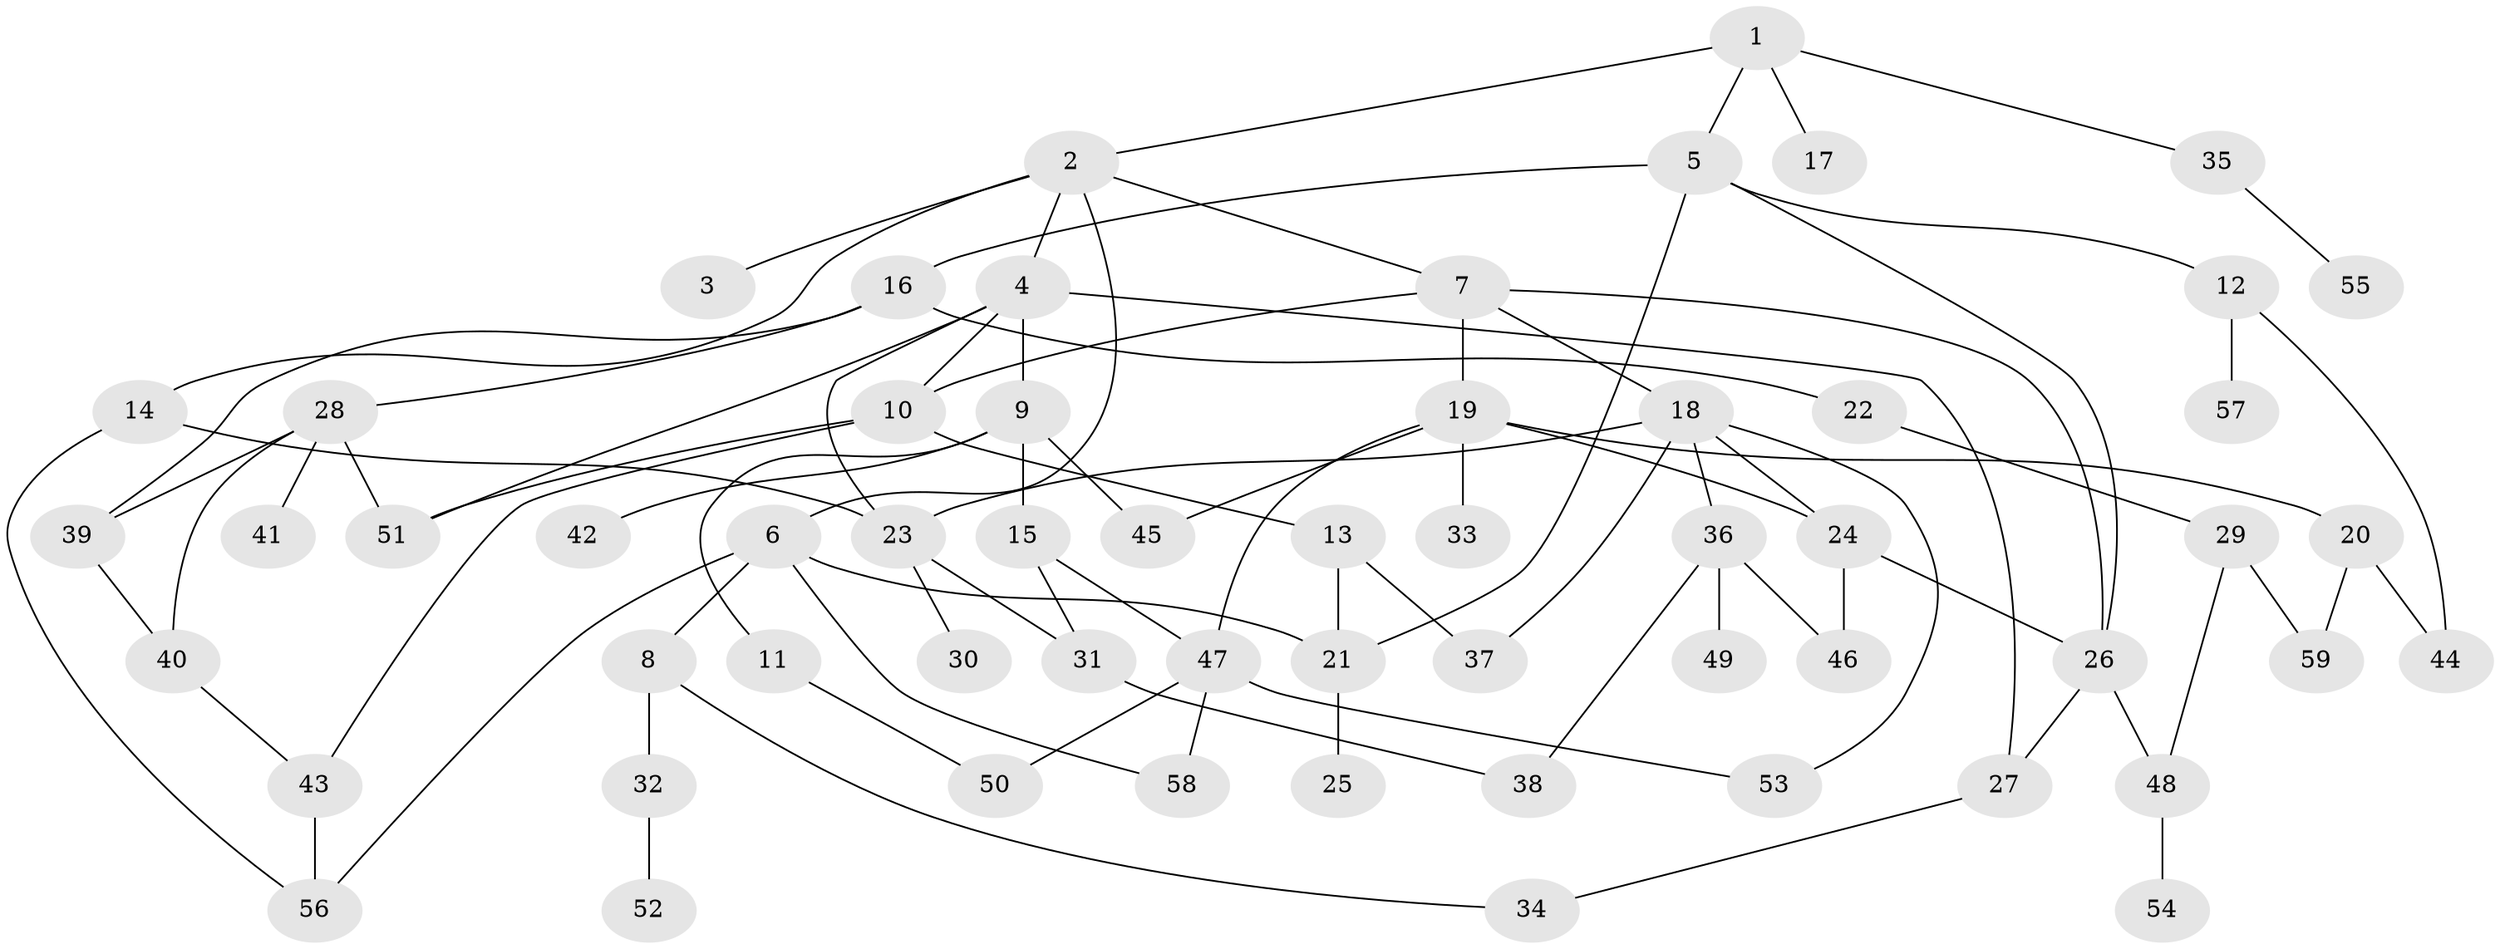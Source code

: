 // Generated by graph-tools (version 1.1) at 2025/42/03/09/25 04:42:40]
// undirected, 59 vertices, 87 edges
graph export_dot {
graph [start="1"]
  node [color=gray90,style=filled];
  1;
  2;
  3;
  4;
  5;
  6;
  7;
  8;
  9;
  10;
  11;
  12;
  13;
  14;
  15;
  16;
  17;
  18;
  19;
  20;
  21;
  22;
  23;
  24;
  25;
  26;
  27;
  28;
  29;
  30;
  31;
  32;
  33;
  34;
  35;
  36;
  37;
  38;
  39;
  40;
  41;
  42;
  43;
  44;
  45;
  46;
  47;
  48;
  49;
  50;
  51;
  52;
  53;
  54;
  55;
  56;
  57;
  58;
  59;
  1 -- 2;
  1 -- 5;
  1 -- 17;
  1 -- 35;
  2 -- 3;
  2 -- 4;
  2 -- 6;
  2 -- 7;
  2 -- 14;
  4 -- 9;
  4 -- 10;
  4 -- 27;
  4 -- 51;
  4 -- 23;
  5 -- 12;
  5 -- 16;
  5 -- 26;
  5 -- 21;
  6 -- 8;
  6 -- 58;
  6 -- 56;
  6 -- 21;
  7 -- 10;
  7 -- 18;
  7 -- 19;
  7 -- 26;
  8 -- 32;
  8 -- 34;
  9 -- 11;
  9 -- 15;
  9 -- 42;
  9 -- 45;
  10 -- 13;
  10 -- 43;
  10 -- 51;
  11 -- 50;
  12 -- 57;
  12 -- 44;
  13 -- 21;
  13 -- 37;
  14 -- 23;
  14 -- 56;
  15 -- 31;
  15 -- 47;
  16 -- 22;
  16 -- 28;
  16 -- 39;
  18 -- 24;
  18 -- 36;
  18 -- 23;
  18 -- 53;
  18 -- 37;
  19 -- 20;
  19 -- 33;
  19 -- 45;
  19 -- 47;
  19 -- 24;
  20 -- 44;
  20 -- 59;
  21 -- 25;
  22 -- 29;
  23 -- 30;
  23 -- 31;
  24 -- 46;
  24 -- 26;
  26 -- 27;
  26 -- 48;
  27 -- 34;
  28 -- 41;
  28 -- 39;
  28 -- 51;
  28 -- 40;
  29 -- 48;
  29 -- 59;
  31 -- 38;
  32 -- 52;
  35 -- 55;
  36 -- 49;
  36 -- 46;
  36 -- 38;
  39 -- 40;
  40 -- 43;
  43 -- 56;
  47 -- 53;
  47 -- 50;
  47 -- 58;
  48 -- 54;
}
